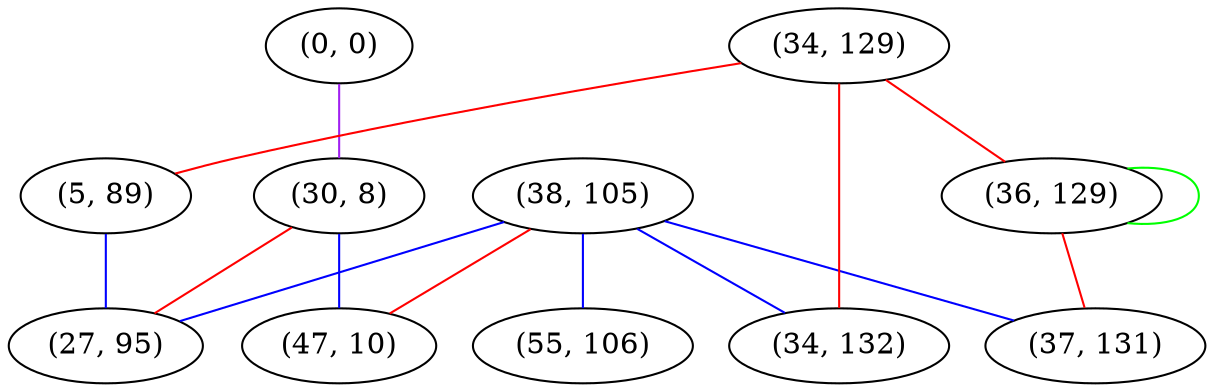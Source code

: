 graph "" {
"(38, 105)";
"(0, 0)";
"(55, 106)";
"(30, 8)";
"(34, 129)";
"(5, 89)";
"(47, 10)";
"(27, 95)";
"(36, 129)";
"(34, 132)";
"(37, 131)";
"(38, 105)" -- "(27, 95)"  [color=blue, key=0, weight=3];
"(38, 105)" -- "(55, 106)"  [color=blue, key=0, weight=3];
"(38, 105)" -- "(34, 132)"  [color=blue, key=0, weight=3];
"(38, 105)" -- "(47, 10)"  [color=red, key=0, weight=1];
"(38, 105)" -- "(37, 131)"  [color=blue, key=0, weight=3];
"(0, 0)" -- "(30, 8)"  [color=purple, key=0, weight=4];
"(30, 8)" -- "(27, 95)"  [color=red, key=0, weight=1];
"(30, 8)" -- "(47, 10)"  [color=blue, key=0, weight=3];
"(34, 129)" -- "(5, 89)"  [color=red, key=0, weight=1];
"(34, 129)" -- "(36, 129)"  [color=red, key=0, weight=1];
"(34, 129)" -- "(34, 132)"  [color=red, key=0, weight=1];
"(5, 89)" -- "(27, 95)"  [color=blue, key=0, weight=3];
"(36, 129)" -- "(36, 129)"  [color=green, key=0, weight=2];
"(36, 129)" -- "(37, 131)"  [color=red, key=0, weight=1];
}
